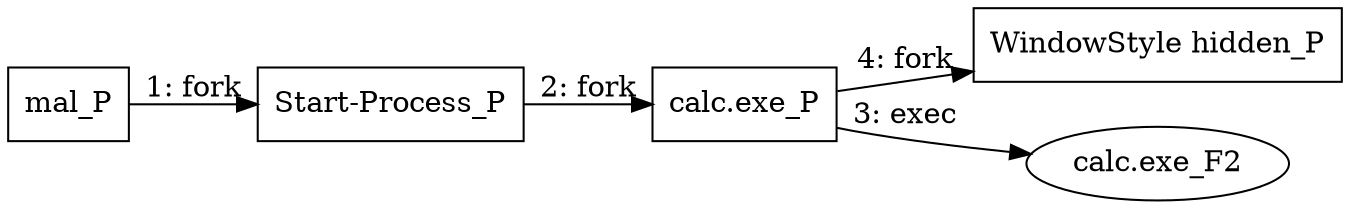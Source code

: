 digraph "T1564.003" {
rankdir="LR"
size="9"
fixedsize="false"
splines="true"
nodesep=0.3
ranksep=0
fontsize=10
overlap="scalexy"
engine= "neato"
	"mal_P" [node_type=Process shape=box]
	"Start-Process_P" [node_type=Process shape=box]
	"calc.exe_P" [node_type=Process shape=box]
	"WindowStyle hidden_P" [node_type=Process shape=box]
	"calc.exe_F2" [node_type=File shape=ellipse]
	"mal_P" -> "Start-Process_P" [label="1: fork"]
	"Start-Process_P" -> "calc.exe_P" [label="2: fork"]
	"calc.exe_P" -> "calc.exe_F2" [label="3: exec"]
	"calc.exe_P" -> "WindowStyle hidden_P" [label="4: fork"]
}
